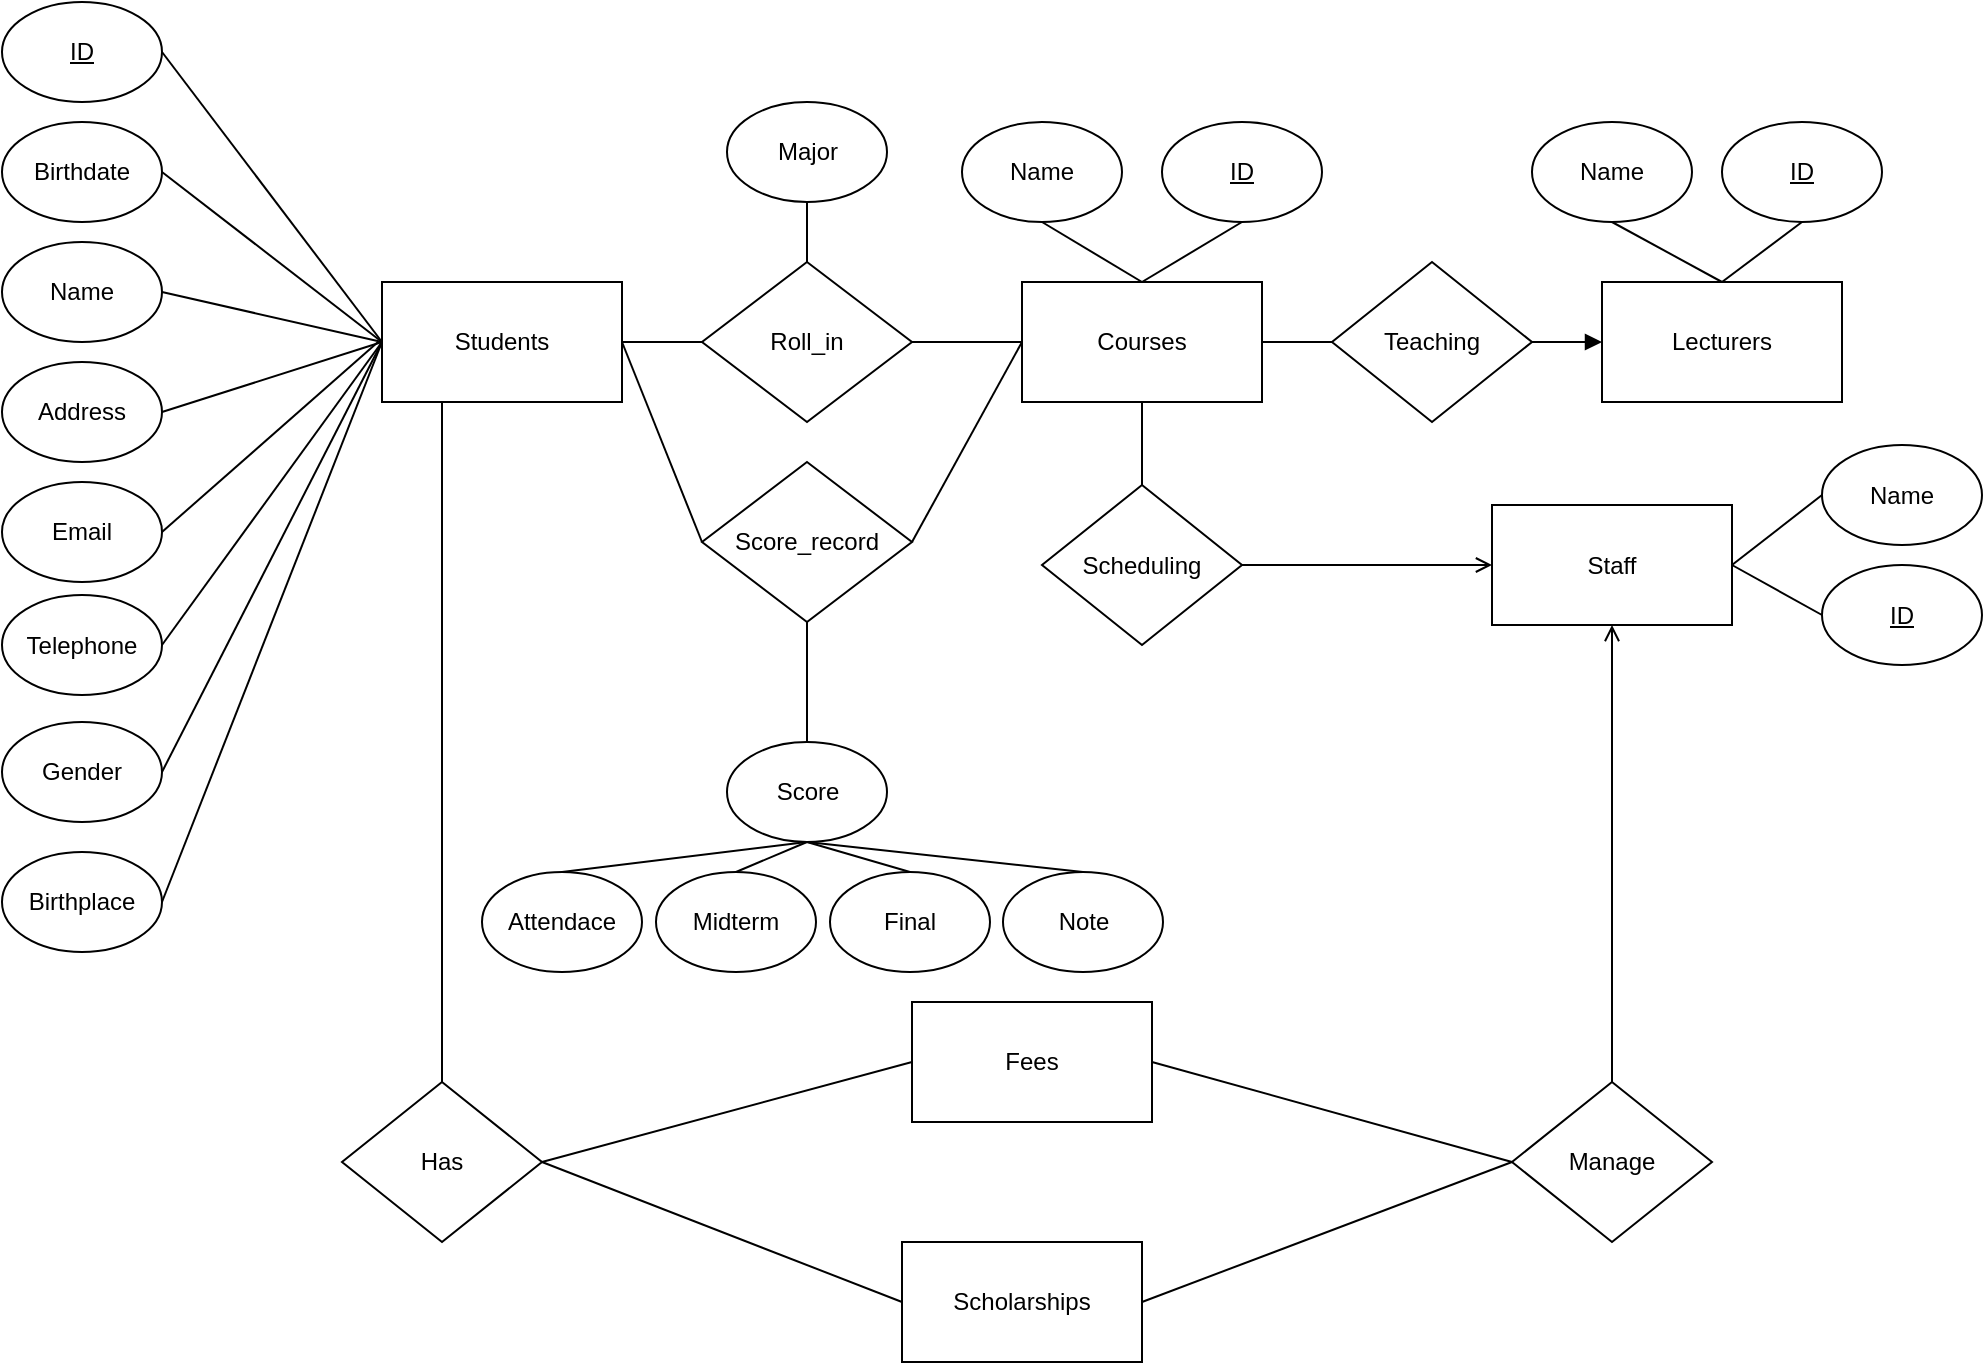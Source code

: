 <mxfile version="10.7.5" type="device"><diagram id="VtIDdDY0OA9iTysN6Mvg" name="Page-1"><mxGraphModel dx="2049" dy="1658" grid="1" gridSize="10" guides="1" tooltips="1" connect="1" arrows="1" fold="1" page="1" pageScale="1" pageWidth="850" pageHeight="1100" math="0" shadow="0"><root><mxCell id="0"/><mxCell id="1" parent="0"/><mxCell id="YmMATUu3jop5N4V1wkjC-1" value="Students" style="rounded=0;whiteSpace=wrap;html=1;" vertex="1" parent="1"><mxGeometry x="100" y="90" width="120" height="60" as="geometry"/></mxCell><mxCell id="YmMATUu3jop5N4V1wkjC-2" value="Courses" style="rounded=0;whiteSpace=wrap;html=1;" vertex="1" parent="1"><mxGeometry x="420" y="90" width="120" height="60" as="geometry"/></mxCell><mxCell id="YmMATUu3jop5N4V1wkjC-4" value="Score_record" style="rhombus;whiteSpace=wrap;html=1;" vertex="1" parent="1"><mxGeometry x="260" y="180" width="105" height="80" as="geometry"/></mxCell><mxCell id="YmMATUu3jop5N4V1wkjC-5" value="Roll_in" style="rhombus;whiteSpace=wrap;html=1;" vertex="1" parent="1"><mxGeometry x="260" y="80" width="105" height="80" as="geometry"/></mxCell><mxCell id="YmMATUu3jop5N4V1wkjC-6" value="Lecturers" style="rounded=0;whiteSpace=wrap;html=1;" vertex="1" parent="1"><mxGeometry x="710" y="90" width="120" height="60" as="geometry"/></mxCell><mxCell id="YmMATUu3jop5N4V1wkjC-7" value="Staff" style="rounded=0;whiteSpace=wrap;html=1;" vertex="1" parent="1"><mxGeometry x="655" y="201.5" width="120" height="60" as="geometry"/></mxCell><mxCell id="YmMATUu3jop5N4V1wkjC-10" value="Scheduling" style="rhombus;whiteSpace=wrap;html=1;" vertex="1" parent="1"><mxGeometry x="430" y="191.5" width="100" height="80" as="geometry"/></mxCell><mxCell id="YmMATUu3jop5N4V1wkjC-11" value="Fees" style="rounded=0;whiteSpace=wrap;html=1;" vertex="1" parent="1"><mxGeometry x="365" y="450" width="120" height="60" as="geometry"/></mxCell><mxCell id="YmMATUu3jop5N4V1wkjC-12" value="Has" style="rhombus;whiteSpace=wrap;html=1;" vertex="1" parent="1"><mxGeometry x="80" y="490" width="100" height="80" as="geometry"/></mxCell><mxCell id="YmMATUu3jop5N4V1wkjC-13" value="Manage" style="rhombus;whiteSpace=wrap;html=1;" vertex="1" parent="1"><mxGeometry x="665" y="490" width="100" height="80" as="geometry"/></mxCell><mxCell id="YmMATUu3jop5N4V1wkjC-14" value="&lt;div&gt;Scholarships&lt;/div&gt;" style="rounded=0;whiteSpace=wrap;html=1;" vertex="1" parent="1"><mxGeometry x="360" y="570" width="120" height="60" as="geometry"/></mxCell><mxCell id="YmMATUu3jop5N4V1wkjC-17" value="&lt;u&gt;ID&lt;/u&gt;" style="ellipse;whiteSpace=wrap;html=1;gradientColor=none;" vertex="1" parent="1"><mxGeometry x="-90" y="-50" width="80" height="50" as="geometry"/></mxCell><mxCell id="YmMATUu3jop5N4V1wkjC-18" value="Name" style="ellipse;whiteSpace=wrap;html=1;gradientColor=none;" vertex="1" parent="1"><mxGeometry x="-90" y="70" width="80" height="50" as="geometry"/></mxCell><mxCell id="YmMATUu3jop5N4V1wkjC-19" value="Birthdate" style="ellipse;whiteSpace=wrap;html=1;gradientColor=none;" vertex="1" parent="1"><mxGeometry x="-90" y="10" width="80" height="50" as="geometry"/></mxCell><mxCell id="YmMATUu3jop5N4V1wkjC-20" value="Gender" style="ellipse;whiteSpace=wrap;html=1;gradientColor=none;" vertex="1" parent="1"><mxGeometry x="-90" y="310" width="80" height="50" as="geometry"/></mxCell><mxCell id="YmMATUu3jop5N4V1wkjC-21" value="Birthplace" style="ellipse;whiteSpace=wrap;html=1;gradientColor=none;" vertex="1" parent="1"><mxGeometry x="-90" y="375" width="80" height="50" as="geometry"/></mxCell><mxCell id="YmMATUu3jop5N4V1wkjC-22" value="Address" style="ellipse;whiteSpace=wrap;html=1;gradientColor=none;" vertex="1" parent="1"><mxGeometry x="-90" y="130" width="80" height="50" as="geometry"/></mxCell><mxCell id="YmMATUu3jop5N4V1wkjC-23" value="Telephone" style="ellipse;whiteSpace=wrap;html=1;gradientColor=none;" vertex="1" parent="1"><mxGeometry x="-90" y="246.5" width="80" height="50" as="geometry"/></mxCell><mxCell id="YmMATUu3jop5N4V1wkjC-24" value="&lt;div&gt;Email&lt;/div&gt;" style="ellipse;whiteSpace=wrap;html=1;gradientColor=none;" vertex="1" parent="1"><mxGeometry x="-90" y="190" width="80" height="50" as="geometry"/></mxCell><mxCell id="YmMATUu3jop5N4V1wkjC-25" value="" style="endArrow=none;html=1;exitX=1;exitY=0.5;exitDx=0;exitDy=0;entryX=0;entryY=0.5;entryDx=0;entryDy=0;" edge="1" parent="1" source="YmMATUu3jop5N4V1wkjC-17" target="YmMATUu3jop5N4V1wkjC-1"><mxGeometry width="50" height="50" relative="1" as="geometry"><mxPoint x="20" y="240" as="sourcePoint"/><mxPoint x="70" y="190" as="targetPoint"/></mxGeometry></mxCell><mxCell id="YmMATUu3jop5N4V1wkjC-26" value="" style="endArrow=none;html=1;exitX=1;exitY=0.5;exitDx=0;exitDy=0;" edge="1" parent="1" source="YmMATUu3jop5N4V1wkjC-19"><mxGeometry width="50" height="50" relative="1" as="geometry"><mxPoint y="-15" as="sourcePoint"/><mxPoint x="100" y="120" as="targetPoint"/></mxGeometry></mxCell><mxCell id="YmMATUu3jop5N4V1wkjC-27" value="" style="endArrow=none;html=1;exitX=1;exitY=0.5;exitDx=0;exitDy=0;" edge="1" parent="1" source="YmMATUu3jop5N4V1wkjC-18"><mxGeometry width="50" height="50" relative="1" as="geometry"><mxPoint y="45" as="sourcePoint"/><mxPoint x="100" y="120" as="targetPoint"/></mxGeometry></mxCell><mxCell id="YmMATUu3jop5N4V1wkjC-28" value="" style="endArrow=none;html=1;exitX=1;exitY=0.5;exitDx=0;exitDy=0;" edge="1" parent="1" source="YmMATUu3jop5N4V1wkjC-22"><mxGeometry width="50" height="50" relative="1" as="geometry"><mxPoint y="105" as="sourcePoint"/><mxPoint x="100" y="120" as="targetPoint"/></mxGeometry></mxCell><mxCell id="YmMATUu3jop5N4V1wkjC-29" value="" style="endArrow=none;html=1;exitX=1;exitY=0.5;exitDx=0;exitDy=0;" edge="1" parent="1" source="YmMATUu3jop5N4V1wkjC-24"><mxGeometry width="50" height="50" relative="1" as="geometry"><mxPoint y="165" as="sourcePoint"/><mxPoint x="98" y="120" as="targetPoint"/></mxGeometry></mxCell><mxCell id="YmMATUu3jop5N4V1wkjC-30" value="" style="endArrow=none;html=1;exitX=1;exitY=0.5;exitDx=0;exitDy=0;entryX=0;entryY=0.5;entryDx=0;entryDy=0;" edge="1" parent="1" source="YmMATUu3jop5N4V1wkjC-23" target="YmMATUu3jop5N4V1wkjC-1"><mxGeometry width="50" height="50" relative="1" as="geometry"><mxPoint x="10" y="175" as="sourcePoint"/><mxPoint x="130" y="150" as="targetPoint"/></mxGeometry></mxCell><mxCell id="YmMATUu3jop5N4V1wkjC-31" value="" style="endArrow=none;html=1;exitX=1;exitY=0.5;exitDx=0;exitDy=0;entryX=0;entryY=0.5;entryDx=0;entryDy=0;" edge="1" parent="1" source="YmMATUu3jop5N4V1wkjC-20" target="YmMATUu3jop5N4V1wkjC-1"><mxGeometry width="50" height="50" relative="1" as="geometry"><mxPoint x="20" y="185" as="sourcePoint"/><mxPoint x="140" y="160" as="targetPoint"/></mxGeometry></mxCell><mxCell id="YmMATUu3jop5N4V1wkjC-32" value="" style="endArrow=none;html=1;exitX=1;exitY=0.5;exitDx=0;exitDy=0;entryX=0;entryY=0.5;entryDx=0;entryDy=0;" edge="1" parent="1" source="YmMATUu3jop5N4V1wkjC-21" target="YmMATUu3jop5N4V1wkjC-1"><mxGeometry width="50" height="50" relative="1" as="geometry"><mxPoint x="30" y="195" as="sourcePoint"/><mxPoint x="150" y="170" as="targetPoint"/></mxGeometry></mxCell><mxCell id="YmMATUu3jop5N4V1wkjC-33" value="" style="endArrow=none;html=1;exitX=1;exitY=0.5;exitDx=0;exitDy=0;entryX=0;entryY=0.5;entryDx=0;entryDy=0;" edge="1" parent="1" source="YmMATUu3jop5N4V1wkjC-1" target="YmMATUu3jop5N4V1wkjC-5"><mxGeometry width="50" height="50" relative="1" as="geometry"><mxPoint x="150" y="260" as="sourcePoint"/><mxPoint x="200" y="210" as="targetPoint"/></mxGeometry></mxCell><mxCell id="YmMATUu3jop5N4V1wkjC-34" value="" style="endArrow=none;html=1;entryX=0;entryY=0.5;entryDx=0;entryDy=0;exitX=1;exitY=0.5;exitDx=0;exitDy=0;" edge="1" parent="1" source="YmMATUu3jop5N4V1wkjC-5" target="YmMATUu3jop5N4V1wkjC-2"><mxGeometry width="50" height="50" relative="1" as="geometry"><mxPoint x="-90" y="620" as="sourcePoint"/><mxPoint x="-40" y="570" as="targetPoint"/></mxGeometry></mxCell><mxCell id="YmMATUu3jop5N4V1wkjC-36" value="Score" style="ellipse;whiteSpace=wrap;html=1;gradientColor=none;" vertex="1" parent="1"><mxGeometry x="272.5" y="320" width="80" height="50" as="geometry"/></mxCell><mxCell id="YmMATUu3jop5N4V1wkjC-37" value="" style="endArrow=none;html=1;entryX=0.5;entryY=0;entryDx=0;entryDy=0;exitX=0.5;exitY=1;exitDx=0;exitDy=0;" edge="1" parent="1" source="YmMATUu3jop5N4V1wkjC-4" target="YmMATUu3jop5N4V1wkjC-36"><mxGeometry width="50" height="50" relative="1" as="geometry"><mxPoint x="-90" y="620" as="sourcePoint"/><mxPoint x="-40" y="570" as="targetPoint"/></mxGeometry></mxCell><mxCell id="YmMATUu3jop5N4V1wkjC-38" value="" style="endArrow=none;html=1;entryX=1;entryY=0.5;entryDx=0;entryDy=0;exitX=0;exitY=0.5;exitDx=0;exitDy=0;" edge="1" parent="1" source="YmMATUu3jop5N4V1wkjC-2" target="YmMATUu3jop5N4V1wkjC-4"><mxGeometry width="50" height="50" relative="1" as="geometry"><mxPoint x="323" y="270" as="sourcePoint"/><mxPoint x="323" y="305" as="targetPoint"/></mxGeometry></mxCell><mxCell id="YmMATUu3jop5N4V1wkjC-39" value="" style="endArrow=none;html=1;entryX=1;entryY=0.5;entryDx=0;entryDy=0;exitX=0;exitY=0.5;exitDx=0;exitDy=0;" edge="1" parent="1" source="YmMATUu3jop5N4V1wkjC-4" target="YmMATUu3jop5N4V1wkjC-1"><mxGeometry width="50" height="50" relative="1" as="geometry"><mxPoint x="430" y="130" as="sourcePoint"/><mxPoint x="375" y="230" as="targetPoint"/></mxGeometry></mxCell><mxCell id="YmMATUu3jop5N4V1wkjC-41" value="Name" style="ellipse;whiteSpace=wrap;html=1;gradientColor=none;" vertex="1" parent="1"><mxGeometry x="390" y="10" width="80" height="50" as="geometry"/></mxCell><mxCell id="YmMATUu3jop5N4V1wkjC-42" value="&lt;u&gt;ID&lt;/u&gt;" style="ellipse;whiteSpace=wrap;html=1;gradientColor=none;" vertex="1" parent="1"><mxGeometry x="490" y="10" width="80" height="50" as="geometry"/></mxCell><mxCell id="YmMATUu3jop5N4V1wkjC-43" value="Major" style="ellipse;whiteSpace=wrap;html=1;gradientColor=none;" vertex="1" parent="1"><mxGeometry x="272.5" width="80" height="50" as="geometry"/></mxCell><mxCell id="YmMATUu3jop5N4V1wkjC-45" value="" style="endArrow=none;html=1;entryX=0.5;entryY=0;entryDx=0;entryDy=0;exitX=0.5;exitY=1;exitDx=0;exitDy=0;" edge="1" parent="1" source="YmMATUu3jop5N4V1wkjC-43" target="YmMATUu3jop5N4V1wkjC-5"><mxGeometry width="50" height="50" relative="1" as="geometry"><mxPoint x="430" y="130" as="sourcePoint"/><mxPoint x="375" y="230" as="targetPoint"/></mxGeometry></mxCell><mxCell id="YmMATUu3jop5N4V1wkjC-46" value="Attendace" style="ellipse;whiteSpace=wrap;html=1;gradientColor=none;" vertex="1" parent="1"><mxGeometry x="150" y="385" width="80" height="50" as="geometry"/></mxCell><mxCell id="YmMATUu3jop5N4V1wkjC-47" value="Midterm" style="ellipse;whiteSpace=wrap;html=1;gradientColor=none;" vertex="1" parent="1"><mxGeometry x="237" y="385" width="80" height="50" as="geometry"/></mxCell><mxCell id="YmMATUu3jop5N4V1wkjC-50" value="Final" style="ellipse;whiteSpace=wrap;html=1;gradientColor=none;" vertex="1" parent="1"><mxGeometry x="324" y="385" width="80" height="50" as="geometry"/></mxCell><mxCell id="YmMATUu3jop5N4V1wkjC-51" value="Note" style="ellipse;whiteSpace=wrap;html=1;gradientColor=none;" vertex="1" parent="1"><mxGeometry x="410.5" y="385" width="80" height="50" as="geometry"/></mxCell><mxCell id="YmMATUu3jop5N4V1wkjC-53" value="" style="endArrow=none;html=1;entryX=0.5;entryY=1;entryDx=0;entryDy=0;exitX=0.5;exitY=0;exitDx=0;exitDy=0;" edge="1" parent="1" source="YmMATUu3jop5N4V1wkjC-46" target="YmMATUu3jop5N4V1wkjC-36"><mxGeometry width="50" height="50" relative="1" as="geometry"><mxPoint x="250" y="335" as="sourcePoint"/><mxPoint x="210" y="235" as="targetPoint"/></mxGeometry></mxCell><mxCell id="YmMATUu3jop5N4V1wkjC-54" value="" style="endArrow=none;html=1;entryX=0.5;entryY=1;entryDx=0;entryDy=0;exitX=0.5;exitY=0;exitDx=0;exitDy=0;" edge="1" parent="1" source="YmMATUu3jop5N4V1wkjC-47" target="YmMATUu3jop5N4V1wkjC-36"><mxGeometry width="50" height="50" relative="1" as="geometry"><mxPoint x="260" y="345" as="sourcePoint"/><mxPoint x="220" y="245" as="targetPoint"/></mxGeometry></mxCell><mxCell id="YmMATUu3jop5N4V1wkjC-55" value="" style="endArrow=none;html=1;exitX=0.5;exitY=0;exitDx=0;exitDy=0;entryX=0.5;entryY=1;entryDx=0;entryDy=0;" edge="1" parent="1" source="YmMATUu3jop5N4V1wkjC-50" target="YmMATUu3jop5N4V1wkjC-36"><mxGeometry width="50" height="50" relative="1" as="geometry"><mxPoint x="270" y="355" as="sourcePoint"/><mxPoint x="320" y="330" as="targetPoint"/></mxGeometry></mxCell><mxCell id="YmMATUu3jop5N4V1wkjC-56" value="" style="endArrow=none;html=1;entryX=0.5;entryY=1;entryDx=0;entryDy=0;exitX=0.5;exitY=0;exitDx=0;exitDy=0;" edge="1" parent="1" source="YmMATUu3jop5N4V1wkjC-51" target="YmMATUu3jop5N4V1wkjC-36"><mxGeometry width="50" height="50" relative="1" as="geometry"><mxPoint x="280" y="365" as="sourcePoint"/><mxPoint x="240" y="265" as="targetPoint"/></mxGeometry></mxCell><mxCell id="YmMATUu3jop5N4V1wkjC-59" value="" style="endArrow=none;html=1;entryX=0.5;entryY=0;entryDx=0;entryDy=0;exitX=0.5;exitY=1;exitDx=0;exitDy=0;" edge="1" parent="1" source="YmMATUu3jop5N4V1wkjC-41" target="YmMATUu3jop5N4V1wkjC-2"><mxGeometry width="50" height="50" relative="1" as="geometry"><mxPoint x="323" y="60" as="sourcePoint"/><mxPoint x="323" y="90" as="targetPoint"/></mxGeometry></mxCell><mxCell id="YmMATUu3jop5N4V1wkjC-60" value="" style="endArrow=none;html=1;entryX=0.5;entryY=0;entryDx=0;entryDy=0;exitX=0.5;exitY=1;exitDx=0;exitDy=0;" edge="1" parent="1" source="YmMATUu3jop5N4V1wkjC-42" target="YmMATUu3jop5N4V1wkjC-2"><mxGeometry width="50" height="50" relative="1" as="geometry"><mxPoint x="430" y="70" as="sourcePoint"/><mxPoint x="490" y="100" as="targetPoint"/></mxGeometry></mxCell><mxCell id="YmMATUu3jop5N4V1wkjC-62" value="" style="endArrow=none;html=1;entryX=0.25;entryY=1;entryDx=0;entryDy=0;exitX=0.5;exitY=0;exitDx=0;exitDy=0;startArrow=none;startFill=0;endFill=0;" edge="1" parent="1" source="YmMATUu3jop5N4V1wkjC-12" target="YmMATUu3jop5N4V1wkjC-1"><mxGeometry width="50" height="50" relative="1" as="geometry"><mxPoint x="430" y="130" as="sourcePoint"/><mxPoint x="375" y="230" as="targetPoint"/></mxGeometry></mxCell><mxCell id="YmMATUu3jop5N4V1wkjC-63" value="" style="endArrow=none;html=1;entryX=0;entryY=0.5;entryDx=0;entryDy=0;exitX=1;exitY=0.5;exitDx=0;exitDy=0;" edge="1" parent="1" source="YmMATUu3jop5N4V1wkjC-12" target="YmMATUu3jop5N4V1wkjC-14"><mxGeometry width="50" height="50" relative="1" as="geometry"><mxPoint x="140" y="450" as="sourcePoint"/><mxPoint x="140" y="160" as="targetPoint"/><Array as="points"/></mxGeometry></mxCell><mxCell id="YmMATUu3jop5N4V1wkjC-64" value="" style="endArrow=none;html=1;entryX=1;entryY=0.5;entryDx=0;entryDy=0;exitX=0;exitY=0.5;exitDx=0;exitDy=0;" edge="1" parent="1" source="YmMATUu3jop5N4V1wkjC-11" target="YmMATUu3jop5N4V1wkjC-12"><mxGeometry width="50" height="50" relative="1" as="geometry"><mxPoint x="150" y="460" as="sourcePoint"/><mxPoint x="150" y="170" as="targetPoint"/><Array as="points"/></mxGeometry></mxCell><mxCell id="YmMATUu3jop5N4V1wkjC-65" value="Teaching" style="rhombus;whiteSpace=wrap;html=1;" vertex="1" parent="1"><mxGeometry x="575" y="80" width="100" height="80" as="geometry"/></mxCell><mxCell id="YmMATUu3jop5N4V1wkjC-66" value="" style="endArrow=none;html=1;entryX=0;entryY=0.5;entryDx=0;entryDy=0;exitX=1;exitY=0.5;exitDx=0;exitDy=0;startArrow=none;startFill=0;" edge="1" parent="1" source="YmMATUu3jop5N4V1wkjC-2" target="YmMATUu3jop5N4V1wkjC-65"><mxGeometry width="50" height="50" relative="1" as="geometry"><mxPoint x="520" y="110" as="sourcePoint"/><mxPoint x="575" y="110" as="targetPoint"/></mxGeometry></mxCell><mxCell id="YmMATUu3jop5N4V1wkjC-67" value="" style="endArrow=block;html=1;entryX=0;entryY=0.5;entryDx=0;entryDy=0;exitX=1;exitY=0.5;exitDx=0;exitDy=0;endFill=1;" edge="1" parent="1" source="YmMATUu3jop5N4V1wkjC-65" target="YmMATUu3jop5N4V1wkjC-6"><mxGeometry width="50" height="50" relative="1" as="geometry"><mxPoint x="650" y="180" as="sourcePoint"/><mxPoint x="440" y="140" as="targetPoint"/></mxGeometry></mxCell><mxCell id="YmMATUu3jop5N4V1wkjC-68" value="Name" style="ellipse;whiteSpace=wrap;html=1;gradientColor=none;" vertex="1" parent="1"><mxGeometry x="675" y="10" width="80" height="50" as="geometry"/></mxCell><mxCell id="YmMATUu3jop5N4V1wkjC-69" value="&lt;u&gt;ID&lt;/u&gt;" style="ellipse;whiteSpace=wrap;html=1;gradientColor=none;" vertex="1" parent="1"><mxGeometry x="770" y="10" width="80" height="50" as="geometry"/></mxCell><mxCell id="YmMATUu3jop5N4V1wkjC-70" value="" style="endArrow=none;html=1;entryX=0.5;entryY=0;entryDx=0;entryDy=0;exitX=0.5;exitY=1;exitDx=0;exitDy=0;" edge="1" parent="1" source="YmMATUu3jop5N4V1wkjC-69" target="YmMATUu3jop5N4V1wkjC-6"><mxGeometry width="50" height="50" relative="1" as="geometry"><mxPoint x="810" y="60" as="sourcePoint"/><mxPoint x="760" y="90" as="targetPoint"/></mxGeometry></mxCell><mxCell id="YmMATUu3jop5N4V1wkjC-71" value="" style="endArrow=none;html=1;entryX=0.5;entryY=0;entryDx=0;entryDy=0;exitX=0.5;exitY=1;exitDx=0;exitDy=0;" edge="1" parent="1" source="YmMATUu3jop5N4V1wkjC-68" target="YmMATUu3jop5N4V1wkjC-6"><mxGeometry width="50" height="50" relative="1" as="geometry"><mxPoint x="440" y="70" as="sourcePoint"/><mxPoint x="490" y="100" as="targetPoint"/></mxGeometry></mxCell><mxCell id="YmMATUu3jop5N4V1wkjC-73" value="" style="endArrow=open;html=1;entryX=0.5;entryY=1;entryDx=0;entryDy=0;exitX=0.5;exitY=0;exitDx=0;exitDy=0;endFill=0;" edge="1" parent="1" source="YmMATUu3jop5N4V1wkjC-13" target="YmMATUu3jop5N4V1wkjC-7"><mxGeometry width="50" height="50" relative="1" as="geometry"><mxPoint x="140" y="450" as="sourcePoint"/><mxPoint x="140" y="160" as="targetPoint"/></mxGeometry></mxCell><mxCell id="YmMATUu3jop5N4V1wkjC-74" value="" style="endArrow=none;html=1;entryX=1;entryY=0.5;entryDx=0;entryDy=0;exitX=0;exitY=0.5;exitDx=0;exitDy=0;" edge="1" parent="1" source="YmMATUu3jop5N4V1wkjC-13" target="YmMATUu3jop5N4V1wkjC-11"><mxGeometry width="50" height="50" relative="1" as="geometry"><mxPoint x="370" y="440" as="sourcePoint"/><mxPoint x="220" y="480" as="targetPoint"/><Array as="points"/></mxGeometry></mxCell><mxCell id="YmMATUu3jop5N4V1wkjC-75" value="" style="endArrow=none;html=1;entryX=1;entryY=0.5;entryDx=0;entryDy=0;exitX=0;exitY=0.5;exitDx=0;exitDy=0;" edge="1" parent="1" source="YmMATUu3jop5N4V1wkjC-13" target="YmMATUu3jop5N4V1wkjC-14"><mxGeometry width="50" height="50" relative="1" as="geometry"><mxPoint x="350" y="460" as="sourcePoint"/><mxPoint x="200" y="500" as="targetPoint"/><Array as="points"/></mxGeometry></mxCell><mxCell id="YmMATUu3jop5N4V1wkjC-76" value="" style="endArrow=none;html=1;entryX=0.5;entryY=0;entryDx=0;entryDy=0;exitX=0.5;exitY=1;exitDx=0;exitDy=0;" edge="1" parent="1" source="YmMATUu3jop5N4V1wkjC-2" target="YmMATUu3jop5N4V1wkjC-10"><mxGeometry width="50" height="50" relative="1" as="geometry"><mxPoint x="323" y="270" as="sourcePoint"/><mxPoint x="323" y="330" as="targetPoint"/></mxGeometry></mxCell><mxCell id="YmMATUu3jop5N4V1wkjC-77" value="Name" style="ellipse;whiteSpace=wrap;html=1;gradientColor=none;" vertex="1" parent="1"><mxGeometry x="820" y="171.5" width="80" height="50" as="geometry"/></mxCell><mxCell id="YmMATUu3jop5N4V1wkjC-78" value="&lt;u&gt;ID&lt;/u&gt;" style="ellipse;whiteSpace=wrap;html=1;gradientColor=none;" vertex="1" parent="1"><mxGeometry x="820" y="231.5" width="80" height="50" as="geometry"/></mxCell><mxCell id="YmMATUu3jop5N4V1wkjC-79" value="" style="endArrow=none;html=1;entryX=1;entryY=0.5;entryDx=0;entryDy=0;exitX=0;exitY=0.5;exitDx=0;exitDy=0;" edge="1" parent="1" source="YmMATUu3jop5N4V1wkjC-77" target="YmMATUu3jop5N4V1wkjC-7"><mxGeometry width="50" height="50" relative="1" as="geometry"><mxPoint x="820" y="70" as="sourcePoint"/><mxPoint x="780" y="100" as="targetPoint"/></mxGeometry></mxCell><mxCell id="YmMATUu3jop5N4V1wkjC-80" value="" style="endArrow=none;html=1;entryX=1;entryY=0.5;entryDx=0;entryDy=0;exitX=0;exitY=0.5;exitDx=0;exitDy=0;" edge="1" parent="1" source="YmMATUu3jop5N4V1wkjC-78" target="YmMATUu3jop5N4V1wkjC-7"><mxGeometry width="50" height="50" relative="1" as="geometry"><mxPoint x="820" y="70" as="sourcePoint"/><mxPoint x="780" y="100" as="targetPoint"/></mxGeometry></mxCell><mxCell id="YmMATUu3jop5N4V1wkjC-81" value="" style="endArrow=open;html=1;entryX=0;entryY=0.5;entryDx=0;entryDy=0;exitX=1;exitY=0.5;exitDx=0;exitDy=0;endFill=0;" edge="1" parent="1" source="YmMATUu3jop5N4V1wkjC-10" target="YmMATUu3jop5N4V1wkjC-7"><mxGeometry width="50" height="50" relative="1" as="geometry"><mxPoint x="375" y="130" as="sourcePoint"/><mxPoint x="430" y="130" as="targetPoint"/></mxGeometry></mxCell></root></mxGraphModel></diagram></mxfile>